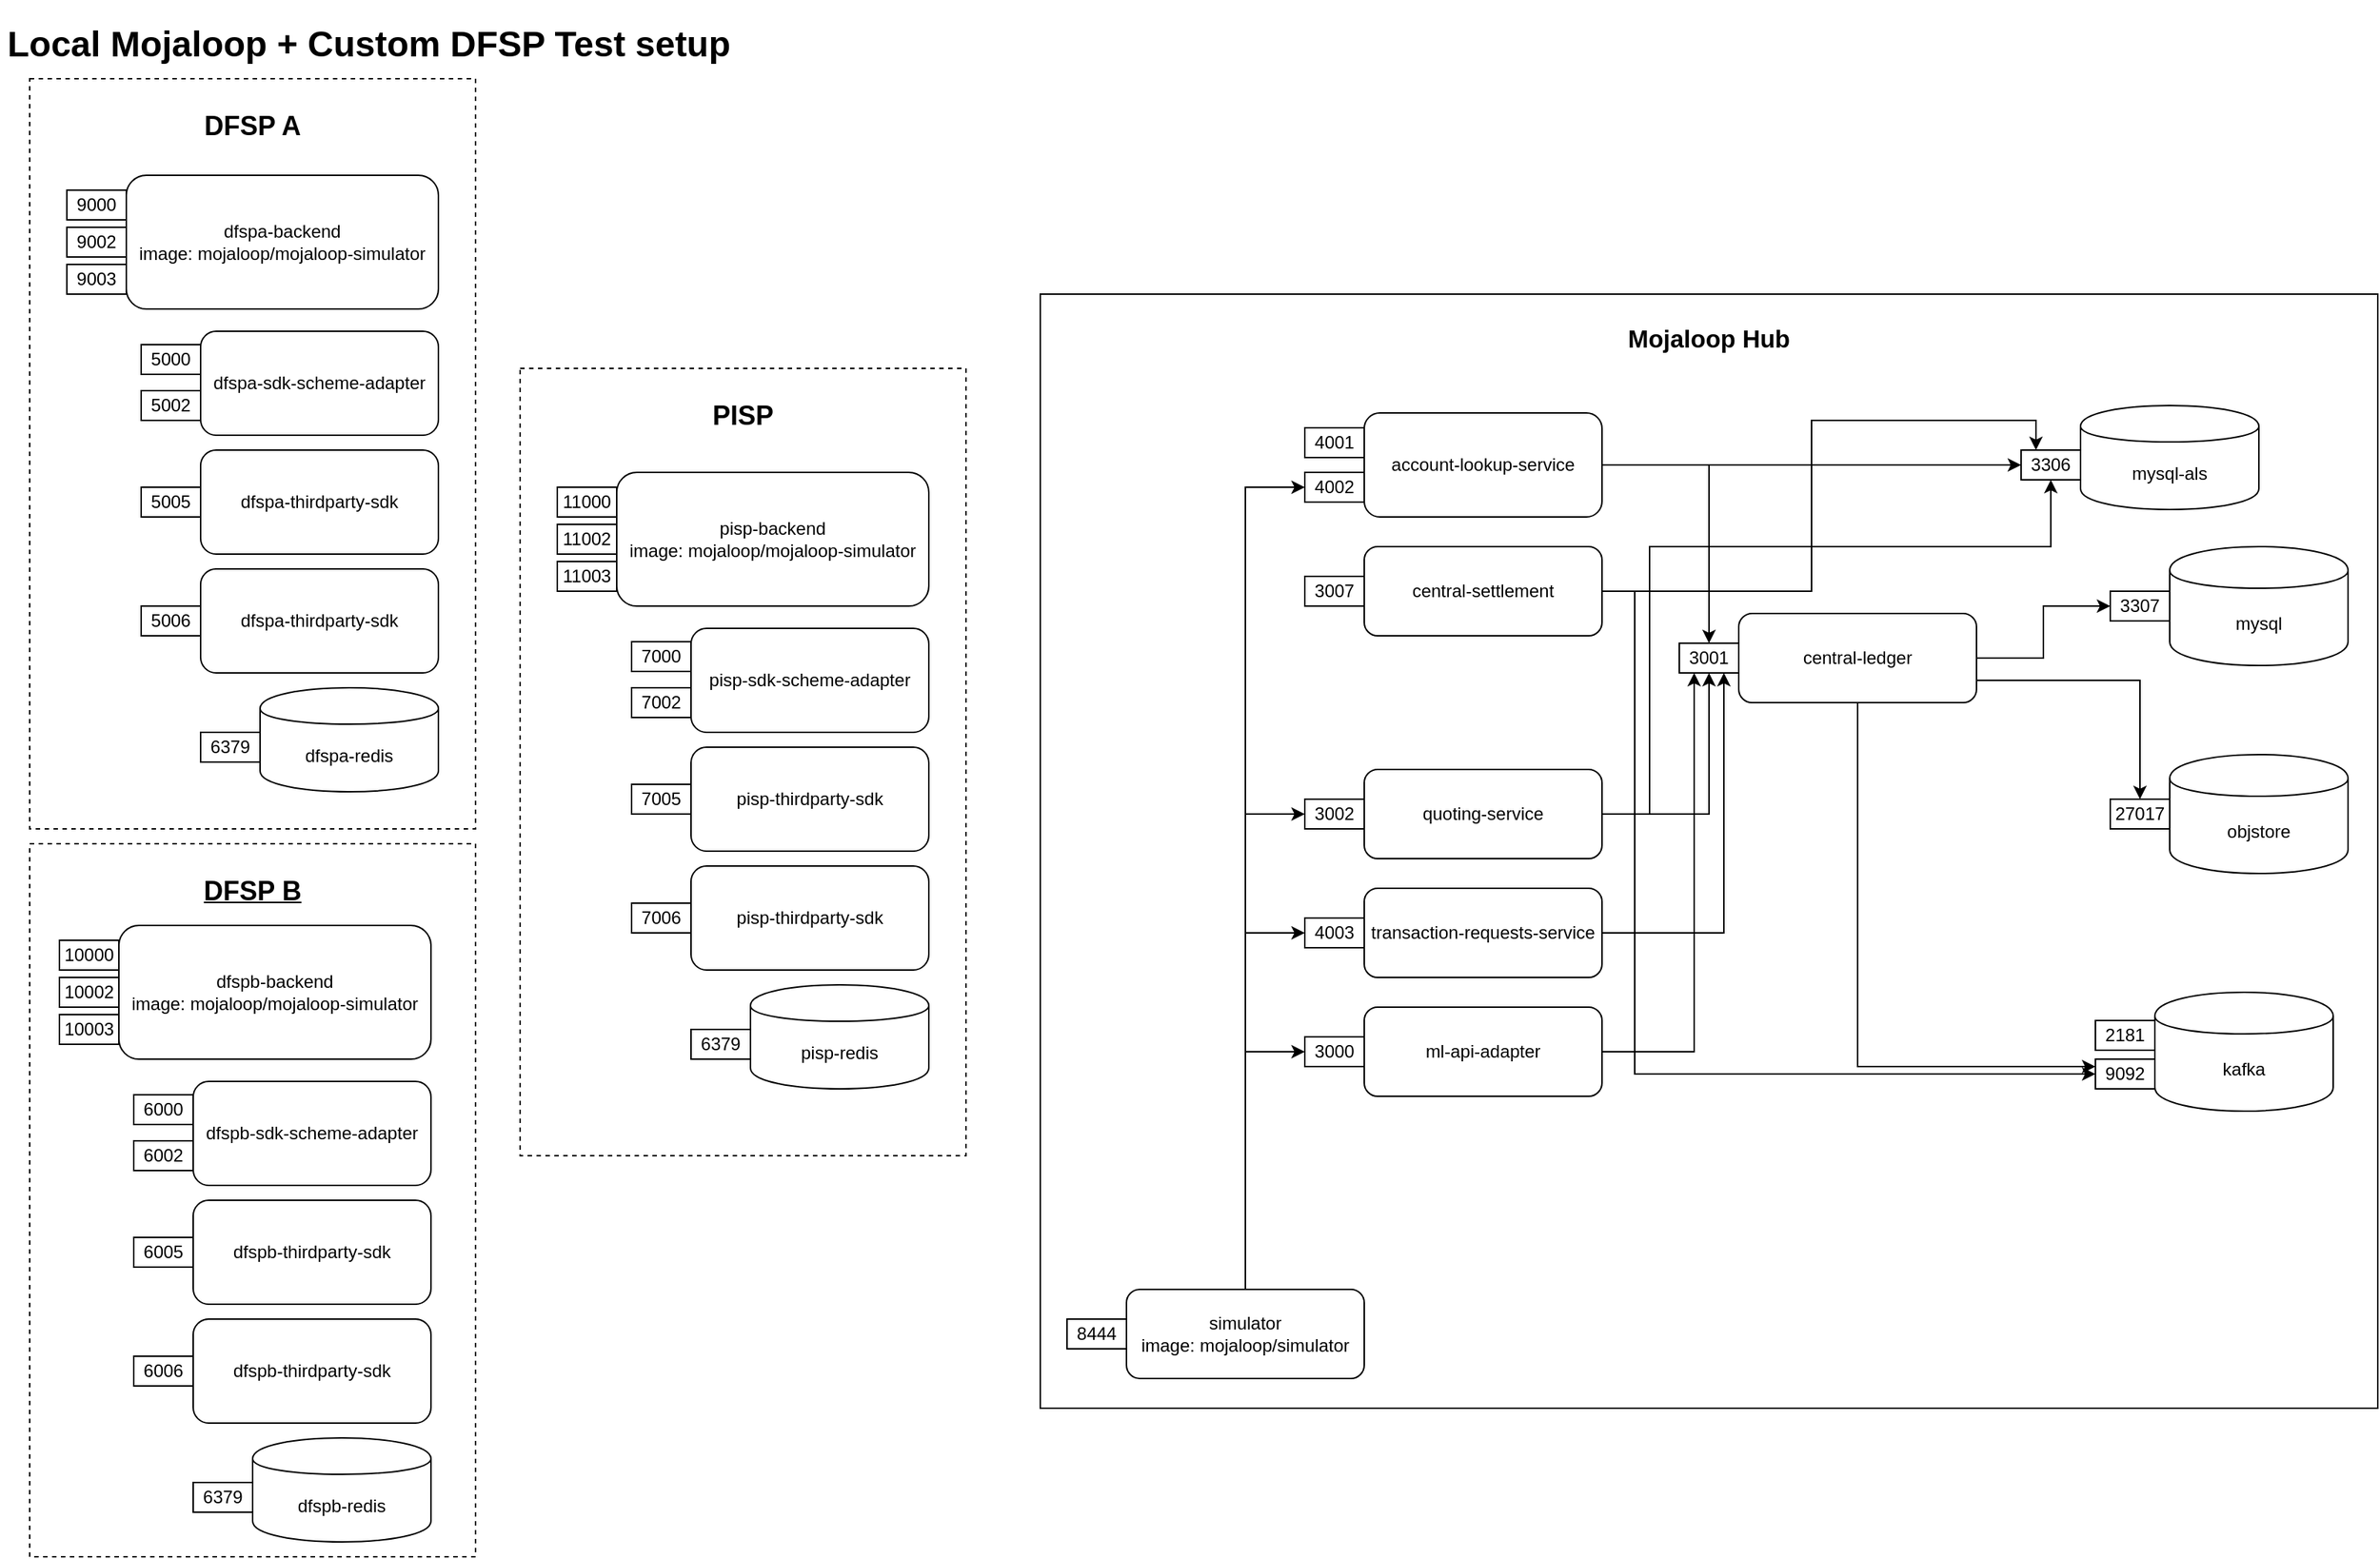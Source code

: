 <?xml version="1.0" encoding="UTF-8"?>
<mxfile version="13.7.3" type="device">
  <diagram id="eKDzqhm_pTUGiahqyf1W" name="Page-1">
    <mxGraphModel dx="1212" dy="833" grid="1" gridSize="10" guides="1" tooltips="1" connect="1" arrows="1" fold="1" page="0" pageScale="1" pageWidth="1654" pageHeight="1169" math="0" shadow="0">
      <root>
        <mxCell id="0" />
        <mxCell id="1" parent="0" />
        <mxCell id="2" value="&lt;h1&gt;&lt;span&gt;Local Mojaloop + Custom DFSP Test setup&lt;/span&gt;&lt;/h1&gt;" style="text;html=1;strokeColor=none;fillColor=none;spacing=5;spacingTop=-20;whiteSpace=wrap;overflow=hidden;rounded=0;" parent="1" vertex="1">
          <mxGeometry x="40" y="42" width="580" height="40" as="geometry" />
        </mxCell>
        <mxCell id="6" value="&lt;h2&gt;Mojaloop Hub&lt;/h2&gt;" style="rounded=0;whiteSpace=wrap;html=1;align=center;verticalAlign=top;fontSize=11;endArrow=classic;" parent="1" vertex="1">
          <mxGeometry x="740" y="230" width="900" height="750" as="geometry" />
        </mxCell>
        <mxCell id="32" value="" style="edgeStyle=orthogonalEdgeStyle;rounded=0;orthogonalLoop=1;jettySize=auto;html=1;entryX=0.5;entryY=0;entryDx=0;entryDy=0;exitX=1;exitY=0.5;exitDx=0;exitDy=0;" parent="1" source="7" target="20" edge="1">
          <mxGeometry relative="1" as="geometry">
            <mxPoint x="1080" y="345" as="targetPoint" />
          </mxGeometry>
        </mxCell>
        <mxCell id="28" value="" style="group" parent="1" vertex="1" connectable="0">
          <mxGeometry x="1460" y="400" width="160" height="80" as="geometry" />
        </mxCell>
        <mxCell id="24" value="mysql" style="shape=cylinder;whiteSpace=wrap;html=1;boundedLbl=1;backgroundOutline=1;rounded=0;align=center;" parent="28" vertex="1">
          <mxGeometry x="40" width="120" height="80" as="geometry" />
        </mxCell>
        <mxCell id="26" value="3307" style="rounded=0;whiteSpace=wrap;html=1;align=center;" parent="28" vertex="1">
          <mxGeometry y="30" width="40" height="20" as="geometry" />
        </mxCell>
        <mxCell id="33" value="" style="group" parent="1" vertex="1" connectable="0">
          <mxGeometry x="918" y="310" width="200" height="70" as="geometry" />
        </mxCell>
        <mxCell id="7" value="account-lookup-service" style="rounded=1;whiteSpace=wrap;html=1;align=center;" parent="33" vertex="1">
          <mxGeometry x="40" width="160" height="70" as="geometry" />
        </mxCell>
        <mxCell id="29" value="4001" style="rounded=0;whiteSpace=wrap;html=1;align=center;" parent="33" vertex="1">
          <mxGeometry y="10" width="40" height="20" as="geometry" />
        </mxCell>
        <mxCell id="30" value="4002" style="rounded=0;whiteSpace=wrap;html=1;align=center;" parent="33" vertex="1">
          <mxGeometry y="40" width="40" height="20" as="geometry" />
        </mxCell>
        <mxCell id="36" value="" style="edgeStyle=orthogonalEdgeStyle;rounded=0;orthogonalLoop=1;jettySize=auto;html=1;entryX=0;entryY=0.5;entryDx=0;entryDy=0;" parent="1" source="9" target="26" edge="1">
          <mxGeometry relative="1" as="geometry">
            <mxPoint x="1385" y="475" as="targetPoint" />
          </mxGeometry>
        </mxCell>
        <mxCell id="37" style="edgeStyle=orthogonalEdgeStyle;rounded=0;orthogonalLoop=1;jettySize=auto;html=1;entryX=0;entryY=0.5;entryDx=0;entryDy=0;" parent="1" source="7" target="34" edge="1">
          <mxGeometry relative="1" as="geometry" />
        </mxCell>
        <mxCell id="39" value="" style="group" parent="1" vertex="1" connectable="0">
          <mxGeometry x="1400" y="305" width="160" height="70" as="geometry" />
        </mxCell>
        <mxCell id="25" value="mysql-als" style="shape=cylinder;whiteSpace=wrap;html=1;boundedLbl=1;backgroundOutline=1;rounded=0;align=center;" parent="39" vertex="1">
          <mxGeometry x="40" width="120" height="70" as="geometry" />
        </mxCell>
        <mxCell id="34" value="3306" style="rounded=0;whiteSpace=wrap;html=1;align=center;" parent="39" vertex="1">
          <mxGeometry y="30" width="40" height="20" as="geometry" />
        </mxCell>
        <mxCell id="45" value="" style="group" parent="1" vertex="1" connectable="0">
          <mxGeometry x="918" y="550" width="200" height="60" as="geometry" />
        </mxCell>
        <mxCell id="48" value="" style="group" parent="45" vertex="1" connectable="0">
          <mxGeometry width="200" height="60" as="geometry" />
        </mxCell>
        <mxCell id="15" value="quoting-service" style="rounded=1;whiteSpace=wrap;html=1;align=center;" parent="48" vertex="1">
          <mxGeometry x="40" width="160" height="60" as="geometry" />
        </mxCell>
        <mxCell id="21" value="3002" style="rounded=0;whiteSpace=wrap;html=1;align=center;" parent="48" vertex="1">
          <mxGeometry y="20" width="40" height="20" as="geometry" />
        </mxCell>
        <mxCell id="47" value="" style="group" parent="1" vertex="1" connectable="0">
          <mxGeometry x="918" y="710" width="200" height="60" as="geometry" />
        </mxCell>
        <mxCell id="50" value="" style="group" parent="47" vertex="1" connectable="0">
          <mxGeometry width="200" height="60" as="geometry" />
        </mxCell>
        <mxCell id="8" value="ml-api-adapter" style="rounded=1;whiteSpace=wrap;html=1;align=center;" parent="50" vertex="1">
          <mxGeometry x="40" width="160" height="60" as="geometry" />
        </mxCell>
        <mxCell id="23" value="3000" style="rounded=0;whiteSpace=wrap;html=1;align=center;" parent="50" vertex="1">
          <mxGeometry y="20" width="40" height="20" as="geometry" />
        </mxCell>
        <mxCell id="49" value="" style="group" parent="1" vertex="1" connectable="0">
          <mxGeometry x="918" y="630" width="200" height="60" as="geometry" />
        </mxCell>
        <mxCell id="46" value="" style="group" parent="49" vertex="1" connectable="0">
          <mxGeometry width="200" height="60" as="geometry" />
        </mxCell>
        <mxCell id="17" value="transaction-requests-service" style="rounded=1;whiteSpace=wrap;html=1;align=center;" parent="46" vertex="1">
          <mxGeometry x="40" width="160" height="60" as="geometry" />
        </mxCell>
        <mxCell id="44" value="4003" style="rounded=0;whiteSpace=wrap;html=1;align=center;" parent="46" vertex="1">
          <mxGeometry y="20" width="40" height="20" as="geometry" />
        </mxCell>
        <mxCell id="51" value="" style="group" parent="1" vertex="1" connectable="0">
          <mxGeometry x="918" y="400" width="200" height="60" as="geometry" />
        </mxCell>
        <mxCell id="11" value="central-settlement" style="rounded=1;whiteSpace=wrap;html=1;align=center;" parent="51" vertex="1">
          <mxGeometry x="40" width="160" height="60" as="geometry" />
        </mxCell>
        <mxCell id="43" value="3007" style="rounded=0;whiteSpace=wrap;html=1;align=center;" parent="51" vertex="1">
          <mxGeometry y="20" width="40" height="20" as="geometry" />
        </mxCell>
        <mxCell id="55" value="" style="group;fontStyle=4" parent="1" vertex="1" connectable="0">
          <mxGeometry x="758" y="900" width="200" height="60" as="geometry" />
        </mxCell>
        <mxCell id="60" style="edgeStyle=orthogonalEdgeStyle;rounded=0;orthogonalLoop=1;jettySize=auto;html=1;entryX=0;entryY=0.5;entryDx=0;entryDy=0;" parent="1" source="57" target="21" edge="1">
          <mxGeometry relative="1" as="geometry" />
        </mxCell>
        <mxCell id="61" style="edgeStyle=orthogonalEdgeStyle;rounded=0;orthogonalLoop=1;jettySize=auto;html=1;entryX=0;entryY=0.5;entryDx=0;entryDy=0;" parent="1" source="57" target="30" edge="1">
          <mxGeometry relative="1" as="geometry" />
        </mxCell>
        <mxCell id="84" value="" style="group" parent="1" vertex="1" connectable="0">
          <mxGeometry x="60" y="135" width="300" height="455" as="geometry" />
        </mxCell>
        <mxCell id="3" value="&lt;h2&gt;DFSP A&lt;/h2&gt;" style="rounded=0;whiteSpace=wrap;html=1;verticalAlign=top;dashed=1;" parent="84" vertex="1">
          <mxGeometry y="-50" width="300" height="505" as="geometry" />
        </mxCell>
        <mxCell id="V1ahjjnpGMBC_kc3GhwD-167" value="" style="group" parent="84" vertex="1" connectable="0">
          <mxGeometry x="115" y="360" width="160" height="70" as="geometry" />
        </mxCell>
        <mxCell id="V1ahjjnpGMBC_kc3GhwD-168" value="dfspa-redis" style="shape=cylinder;whiteSpace=wrap;html=1;boundedLbl=1;backgroundOutline=1;rounded=0;align=center;" parent="V1ahjjnpGMBC_kc3GhwD-167" vertex="1">
          <mxGeometry x="40" width="120" height="70" as="geometry" />
        </mxCell>
        <mxCell id="V1ahjjnpGMBC_kc3GhwD-169" value="6379" style="rounded=0;whiteSpace=wrap;html=1;align=center;" parent="V1ahjjnpGMBC_kc3GhwD-167" vertex="1">
          <mxGeometry y="30" width="40" height="20" as="geometry" />
        </mxCell>
        <mxCell id="V1ahjjnpGMBC_kc3GhwD-170" value="" style="group" parent="84" vertex="1" connectable="0">
          <mxGeometry x="75" y="120" width="200" height="70" as="geometry" />
        </mxCell>
        <mxCell id="V1ahjjnpGMBC_kc3GhwD-171" value="dfspa-sdk-scheme-adapter" style="rounded=1;whiteSpace=wrap;html=1;align=center;fontStyle=0" parent="V1ahjjnpGMBC_kc3GhwD-170" vertex="1">
          <mxGeometry x="40" width="160" height="70" as="geometry" />
        </mxCell>
        <mxCell id="V1ahjjnpGMBC_kc3GhwD-172" value="5000" style="rounded=0;whiteSpace=wrap;html=1;align=center;" parent="V1ahjjnpGMBC_kc3GhwD-170" vertex="1">
          <mxGeometry y="9" width="40" height="20" as="geometry" />
        </mxCell>
        <mxCell id="V1ahjjnpGMBC_kc3GhwD-173" value="5002" style="rounded=0;whiteSpace=wrap;html=1;align=center;" parent="V1ahjjnpGMBC_kc3GhwD-170" vertex="1">
          <mxGeometry y="40" width="40" height="20" as="geometry" />
        </mxCell>
        <mxCell id="V1ahjjnpGMBC_kc3GhwD-174" value="dfspa-backend&lt;br&gt;image: mojaloop/mojaloop-simulator" style="rounded=1;whiteSpace=wrap;html=1;align=center;" parent="84" vertex="1">
          <mxGeometry x="65" y="15" width="210" height="90" as="geometry" />
        </mxCell>
        <mxCell id="V1ahjjnpGMBC_kc3GhwD-175" value="9000" style="rounded=0;whiteSpace=wrap;html=1;align=center;" parent="84" vertex="1">
          <mxGeometry x="25" y="25" width="40" height="20" as="geometry" />
        </mxCell>
        <mxCell id="V1ahjjnpGMBC_kc3GhwD-176" value="9002" style="rounded=0;whiteSpace=wrap;html=1;align=center;" parent="84" vertex="1">
          <mxGeometry x="25" y="50" width="40" height="20" as="geometry" />
        </mxCell>
        <mxCell id="V1ahjjnpGMBC_kc3GhwD-177" value="9003" style="rounded=0;whiteSpace=wrap;html=1;align=center;" parent="84" vertex="1">
          <mxGeometry x="25" y="75" width="40" height="20" as="geometry" />
        </mxCell>
        <mxCell id="V1ahjjnpGMBC_kc3GhwD-178" value="" style="group" parent="84" vertex="1" connectable="0">
          <mxGeometry x="75" y="200" width="200" height="70" as="geometry" />
        </mxCell>
        <mxCell id="V1ahjjnpGMBC_kc3GhwD-179" value="dfspa-thirdparty-sdk" style="rounded=1;whiteSpace=wrap;html=1;align=center;fontStyle=0" parent="V1ahjjnpGMBC_kc3GhwD-178" vertex="1">
          <mxGeometry x="40" width="160" height="70" as="geometry" />
        </mxCell>
        <mxCell id="V1ahjjnpGMBC_kc3GhwD-180" value="5005" style="rounded=0;whiteSpace=wrap;html=1;align=center;" parent="V1ahjjnpGMBC_kc3GhwD-178" vertex="1">
          <mxGeometry y="25" width="40" height="20" as="geometry" />
        </mxCell>
        <mxCell id="V1ahjjnpGMBC_kc3GhwD-181" value="" style="group" parent="84" vertex="1" connectable="0">
          <mxGeometry x="75" y="280" width="200" height="70" as="geometry" />
        </mxCell>
        <mxCell id="V1ahjjnpGMBC_kc3GhwD-182" value="dfspa-thirdparty-sdk" style="rounded=1;whiteSpace=wrap;html=1;align=center;fontStyle=0" parent="V1ahjjnpGMBC_kc3GhwD-181" vertex="1">
          <mxGeometry x="40" width="160" height="70" as="geometry" />
        </mxCell>
        <mxCell id="V1ahjjnpGMBC_kc3GhwD-183" value="5006" style="rounded=0;whiteSpace=wrap;html=1;align=center;" parent="V1ahjjnpGMBC_kc3GhwD-181" vertex="1">
          <mxGeometry y="25" width="40" height="20" as="geometry" />
        </mxCell>
        <mxCell id="86" value="&lt;h2&gt;DFSP B&lt;/h2&gt;" style="rounded=0;whiteSpace=wrap;html=1;verticalAlign=top;dashed=1;fontStyle=4" parent="1" vertex="1">
          <mxGeometry x="60" y="600" width="300" height="480" as="geometry" />
        </mxCell>
        <mxCell id="87" value="" style="group" parent="1" vertex="1" connectable="0">
          <mxGeometry x="170" y="1000" width="160" height="70" as="geometry" />
        </mxCell>
        <mxCell id="88" value="dfspb-redis" style="shape=cylinder;whiteSpace=wrap;html=1;boundedLbl=1;backgroundOutline=1;rounded=0;align=center;" parent="87" vertex="1">
          <mxGeometry x="40" width="120" height="70" as="geometry" />
        </mxCell>
        <mxCell id="89" value="6379" style="rounded=0;whiteSpace=wrap;html=1;align=center;" parent="87" vertex="1">
          <mxGeometry y="30" width="40" height="20" as="geometry" />
        </mxCell>
        <mxCell id="90" value="" style="group" parent="1" vertex="1" connectable="0">
          <mxGeometry x="130" y="760" width="200" height="70" as="geometry" />
        </mxCell>
        <mxCell id="91" value="dfspb-sdk-scheme-adapter" style="rounded=1;whiteSpace=wrap;html=1;align=center;fontStyle=0" parent="90" vertex="1">
          <mxGeometry x="40" width="160" height="70" as="geometry" />
        </mxCell>
        <mxCell id="92" value="6000" style="rounded=0;whiteSpace=wrap;html=1;align=center;" parent="90" vertex="1">
          <mxGeometry y="9" width="40" height="20" as="geometry" />
        </mxCell>
        <mxCell id="93" value="6002" style="rounded=0;whiteSpace=wrap;html=1;align=center;" parent="90" vertex="1">
          <mxGeometry y="40" width="40" height="20" as="geometry" />
        </mxCell>
        <mxCell id="94" value="dfspb-backend&lt;br&gt;image: mojaloop/mojaloop-simulator" style="rounded=1;whiteSpace=wrap;html=1;align=center;" parent="1" vertex="1">
          <mxGeometry x="120" y="655" width="210" height="90" as="geometry" />
        </mxCell>
        <mxCell id="95" value="10000" style="rounded=0;whiteSpace=wrap;html=1;align=center;" parent="1" vertex="1">
          <mxGeometry x="80" y="665" width="40" height="20" as="geometry" />
        </mxCell>
        <mxCell id="96" value="10002" style="rounded=0;whiteSpace=wrap;html=1;align=center;" parent="1" vertex="1">
          <mxGeometry x="80" y="690" width="40" height="20" as="geometry" />
        </mxCell>
        <mxCell id="97" value="10003" style="rounded=0;whiteSpace=wrap;html=1;align=center;" parent="1" vertex="1">
          <mxGeometry x="80" y="715" width="40" height="20" as="geometry" />
        </mxCell>
        <mxCell id="100" style="edgeStyle=orthogonalEdgeStyle;rounded=0;orthogonalLoop=1;jettySize=auto;html=1;entryX=0;entryY=0.5;entryDx=0;entryDy=0;" parent="1" source="57" target="23" edge="1">
          <mxGeometry relative="1" as="geometry" />
        </mxCell>
        <mxCell id="101" style="edgeStyle=orthogonalEdgeStyle;rounded=0;orthogonalLoop=1;jettySize=auto;html=1;entryX=0;entryY=0.5;entryDx=0;entryDy=0;" parent="1" source="57" target="44" edge="1">
          <mxGeometry relative="1" as="geometry" />
        </mxCell>
        <mxCell id="102" value="" style="group" parent="1" vertex="1" connectable="0">
          <mxGeometry x="758" y="900" width="200" height="60" as="geometry" />
        </mxCell>
        <mxCell id="57" value="simulator&lt;br&gt;image: mojaloop/simulator" style="rounded=1;whiteSpace=wrap;html=1;align=center;" parent="102" vertex="1">
          <mxGeometry x="40" width="160" height="60" as="geometry" />
        </mxCell>
        <mxCell id="58" value="8444" style="rounded=0;whiteSpace=wrap;html=1;align=center;" parent="102" vertex="1">
          <mxGeometry y="20" width="40" height="20" as="geometry" />
        </mxCell>
        <mxCell id="103" value="" style="group" parent="1" vertex="1" connectable="0">
          <mxGeometry x="390" y="280" width="300" height="530" as="geometry" />
        </mxCell>
        <mxCell id="104" value="&lt;h2&gt;PISP&lt;/h2&gt;" style="rounded=0;whiteSpace=wrap;html=1;verticalAlign=top;dashed=1;" parent="103" vertex="1">
          <mxGeometry width="300" height="530.0" as="geometry" />
        </mxCell>
        <mxCell id="V1ahjjnpGMBC_kc3GhwD-187" value="" style="group" parent="103" vertex="1" connectable="0">
          <mxGeometry x="115" y="415" width="160" height="70" as="geometry" />
        </mxCell>
        <mxCell id="V1ahjjnpGMBC_kc3GhwD-188" value="pisp-redis" style="shape=cylinder;whiteSpace=wrap;html=1;boundedLbl=1;backgroundOutline=1;rounded=0;align=center;" parent="V1ahjjnpGMBC_kc3GhwD-187" vertex="1">
          <mxGeometry x="40" width="120" height="70" as="geometry" />
        </mxCell>
        <mxCell id="V1ahjjnpGMBC_kc3GhwD-189" value="6379" style="rounded=0;whiteSpace=wrap;html=1;align=center;" parent="V1ahjjnpGMBC_kc3GhwD-187" vertex="1">
          <mxGeometry y="30" width="40" height="20" as="geometry" />
        </mxCell>
        <mxCell id="V1ahjjnpGMBC_kc3GhwD-190" value="" style="group" parent="103" vertex="1" connectable="0">
          <mxGeometry x="75" y="175" width="200" height="70" as="geometry" />
        </mxCell>
        <mxCell id="V1ahjjnpGMBC_kc3GhwD-191" value="pisp-sdk-scheme-adapter" style="rounded=1;whiteSpace=wrap;html=1;align=center;fontStyle=0" parent="V1ahjjnpGMBC_kc3GhwD-190" vertex="1">
          <mxGeometry x="40" width="160" height="70" as="geometry" />
        </mxCell>
        <mxCell id="V1ahjjnpGMBC_kc3GhwD-192" value="7000" style="rounded=0;whiteSpace=wrap;html=1;align=center;" parent="V1ahjjnpGMBC_kc3GhwD-190" vertex="1">
          <mxGeometry y="9" width="40" height="20" as="geometry" />
        </mxCell>
        <mxCell id="V1ahjjnpGMBC_kc3GhwD-193" value="7002" style="rounded=0;whiteSpace=wrap;html=1;align=center;" parent="V1ahjjnpGMBC_kc3GhwD-190" vertex="1">
          <mxGeometry y="40" width="40" height="20" as="geometry" />
        </mxCell>
        <mxCell id="V1ahjjnpGMBC_kc3GhwD-194" value="pisp-backend&lt;br&gt;image: mojaloop/mojaloop-simulator" style="rounded=1;whiteSpace=wrap;html=1;align=center;" parent="103" vertex="1">
          <mxGeometry x="65" y="70" width="210" height="90" as="geometry" />
        </mxCell>
        <mxCell id="V1ahjjnpGMBC_kc3GhwD-195" value="11000" style="rounded=0;whiteSpace=wrap;html=1;align=center;" parent="103" vertex="1">
          <mxGeometry x="25" y="80" width="40" height="20" as="geometry" />
        </mxCell>
        <mxCell id="V1ahjjnpGMBC_kc3GhwD-196" value="11002" style="rounded=0;whiteSpace=wrap;html=1;align=center;" parent="103" vertex="1">
          <mxGeometry x="25" y="105" width="40" height="20" as="geometry" />
        </mxCell>
        <mxCell id="V1ahjjnpGMBC_kc3GhwD-197" value="11003" style="rounded=0;whiteSpace=wrap;html=1;align=center;" parent="103" vertex="1">
          <mxGeometry x="25" y="130" width="40" height="20" as="geometry" />
        </mxCell>
        <mxCell id="V1ahjjnpGMBC_kc3GhwD-198" value="" style="group" parent="103" vertex="1" connectable="0">
          <mxGeometry x="75" y="255" width="200" height="70" as="geometry" />
        </mxCell>
        <mxCell id="V1ahjjnpGMBC_kc3GhwD-199" value="pisp-thirdparty-sdk" style="rounded=1;whiteSpace=wrap;html=1;align=center;fontStyle=0" parent="V1ahjjnpGMBC_kc3GhwD-198" vertex="1">
          <mxGeometry x="40" width="160" height="70" as="geometry" />
        </mxCell>
        <mxCell id="V1ahjjnpGMBC_kc3GhwD-200" value="7005" style="rounded=0;whiteSpace=wrap;html=1;align=center;" parent="V1ahjjnpGMBC_kc3GhwD-198" vertex="1">
          <mxGeometry y="25" width="40" height="20" as="geometry" />
        </mxCell>
        <mxCell id="V1ahjjnpGMBC_kc3GhwD-201" value="" style="group" parent="103" vertex="1" connectable="0">
          <mxGeometry x="75" y="335" width="200" height="70" as="geometry" />
        </mxCell>
        <mxCell id="V1ahjjnpGMBC_kc3GhwD-202" value="pisp-thirdparty-sdk" style="rounded=1;whiteSpace=wrap;html=1;align=center;fontStyle=0" parent="V1ahjjnpGMBC_kc3GhwD-201" vertex="1">
          <mxGeometry x="40" width="160" height="70" as="geometry" />
        </mxCell>
        <mxCell id="V1ahjjnpGMBC_kc3GhwD-203" value="7006" style="rounded=0;whiteSpace=wrap;html=1;align=center;" parent="V1ahjjnpGMBC_kc3GhwD-201" vertex="1">
          <mxGeometry y="25" width="40" height="20" as="geometry" />
        </mxCell>
        <mxCell id="119" style="edgeStyle=orthogonalEdgeStyle;rounded=0;orthogonalLoop=1;jettySize=auto;html=1;entryX=0.5;entryY=1;entryDx=0;entryDy=0;exitX=1;exitY=0.5;exitDx=0;exitDy=0;" parent="1" source="15" target="34" edge="1">
          <mxGeometry relative="1" as="geometry">
            <Array as="points">
              <mxPoint x="1150" y="580" />
              <mxPoint x="1150" y="400" />
              <mxPoint x="1420" y="400" />
            </Array>
          </mxGeometry>
        </mxCell>
        <mxCell id="120" style="edgeStyle=orthogonalEdgeStyle;rounded=0;orthogonalLoop=1;jettySize=auto;html=1;entryX=0.5;entryY=1;entryDx=0;entryDy=0;" parent="1" source="15" target="20" edge="1">
          <mxGeometry relative="1" as="geometry" />
        </mxCell>
        <mxCell id="121" style="edgeStyle=orthogonalEdgeStyle;rounded=0;orthogonalLoop=1;jettySize=auto;html=1;entryX=0.25;entryY=0;entryDx=0;entryDy=0;" parent="1" source="11" target="34" edge="1">
          <mxGeometry relative="1" as="geometry" />
        </mxCell>
        <mxCell id="123" style="edgeStyle=orthogonalEdgeStyle;rounded=0;orthogonalLoop=1;jettySize=auto;html=1" parent="1" source="9" edge="1">
          <mxGeometry relative="1" as="geometry">
            <Array as="points">
              <mxPoint x="1290" y="750" />
            </Array>
            <mxPoint x="1450" y="750" as="targetPoint" />
          </mxGeometry>
        </mxCell>
        <mxCell id="124" style="edgeStyle=orthogonalEdgeStyle;rounded=0;orthogonalLoop=1;jettySize=auto;html=1;entryX=0;entryY=0.5;entryDx=0;entryDy=0;" parent="1" source="11" target="41" edge="1">
          <mxGeometry relative="1" as="geometry">
            <Array as="points">
              <mxPoint x="1140" y="430" />
              <mxPoint x="1140" y="755" />
            </Array>
          </mxGeometry>
        </mxCell>
        <mxCell id="125" style="edgeStyle=orthogonalEdgeStyle;rounded=0;orthogonalLoop=1;jettySize=auto;html=1;entryX=0.25;entryY=1;entryDx=0;entryDy=0;" parent="1" source="8" target="20" edge="1">
          <mxGeometry relative="1" as="geometry" />
        </mxCell>
        <mxCell id="126" style="edgeStyle=orthogonalEdgeStyle;rounded=0;orthogonalLoop=1;jettySize=auto;html=1;entryX=0.75;entryY=1;entryDx=0;entryDy=0;" parent="1" source="17" target="20" edge="1">
          <mxGeometry relative="1" as="geometry" />
        </mxCell>
        <mxCell id="16" value="kafka" style="shape=cylinder;whiteSpace=wrap;html=1;boundedLbl=1;backgroundOutline=1;rounded=0;align=center;" parent="1" vertex="1">
          <mxGeometry x="1490" y="700" width="120" height="80" as="geometry" />
        </mxCell>
        <mxCell id="40" value="2181" style="rounded=0;whiteSpace=wrap;html=1;align=center;" parent="1" vertex="1">
          <mxGeometry x="1450" y="719" width="40" height="20" as="geometry" />
        </mxCell>
        <mxCell id="41" value="9092" style="rounded=0;whiteSpace=wrap;html=1;align=center;" parent="1" vertex="1">
          <mxGeometry x="1450" y="745" width="40" height="20" as="geometry" />
        </mxCell>
        <mxCell id="127" value="objstore" style="shape=cylinder;whiteSpace=wrap;html=1;boundedLbl=1;backgroundOutline=1;rounded=0;align=center;" parent="1" vertex="1">
          <mxGeometry x="1500" y="540" width="120" height="80" as="geometry" />
        </mxCell>
        <mxCell id="128" value="27017" style="rounded=0;whiteSpace=wrap;html=1;align=center;" parent="1" vertex="1">
          <mxGeometry x="1460" y="570" width="40" height="20" as="geometry" />
        </mxCell>
        <mxCell id="129" style="edgeStyle=orthogonalEdgeStyle;rounded=0;orthogonalLoop=1;jettySize=auto;html=1;entryX=0.5;entryY=0;entryDx=0;entryDy=0;exitX=1;exitY=0.75;exitDx=0;exitDy=0;" parent="1" source="9" target="128" edge="1">
          <mxGeometry relative="1" as="geometry" />
        </mxCell>
        <mxCell id="9" value="central-ledger" style="rounded=1;whiteSpace=wrap;html=1;align=center;" parent="1" vertex="1">
          <mxGeometry x="1210" y="445" width="160" height="60" as="geometry" />
        </mxCell>
        <mxCell id="20" value="3001" style="rounded=0;whiteSpace=wrap;html=1;align=center;" parent="1" vertex="1">
          <mxGeometry x="1170" y="465" width="40" height="20" as="geometry" />
        </mxCell>
        <mxCell id="V1ahjjnpGMBC_kc3GhwD-138" value="" style="group" parent="1" vertex="1" connectable="0">
          <mxGeometry x="130" y="840" width="200" height="70" as="geometry" />
        </mxCell>
        <mxCell id="V1ahjjnpGMBC_kc3GhwD-139" value="dfspb-thirdparty-sdk" style="rounded=1;whiteSpace=wrap;html=1;align=center;fontStyle=0" parent="V1ahjjnpGMBC_kc3GhwD-138" vertex="1">
          <mxGeometry x="40" width="160" height="70" as="geometry" />
        </mxCell>
        <mxCell id="V1ahjjnpGMBC_kc3GhwD-140" value="6005" style="rounded=0;whiteSpace=wrap;html=1;align=center;" parent="V1ahjjnpGMBC_kc3GhwD-138" vertex="1">
          <mxGeometry y="25" width="40" height="20" as="geometry" />
        </mxCell>
        <mxCell id="V1ahjjnpGMBC_kc3GhwD-142" value="" style="group" parent="1" vertex="1" connectable="0">
          <mxGeometry x="130" y="920" width="200" height="70" as="geometry" />
        </mxCell>
        <mxCell id="V1ahjjnpGMBC_kc3GhwD-143" value="dfspb-thirdparty-sdk" style="rounded=1;whiteSpace=wrap;html=1;align=center;fontStyle=0" parent="V1ahjjnpGMBC_kc3GhwD-142" vertex="1">
          <mxGeometry x="40" width="160" height="70" as="geometry" />
        </mxCell>
        <mxCell id="V1ahjjnpGMBC_kc3GhwD-144" value="6006" style="rounded=0;whiteSpace=wrap;html=1;align=center;" parent="V1ahjjnpGMBC_kc3GhwD-142" vertex="1">
          <mxGeometry y="25" width="40" height="20" as="geometry" />
        </mxCell>
      </root>
    </mxGraphModel>
  </diagram>
</mxfile>
